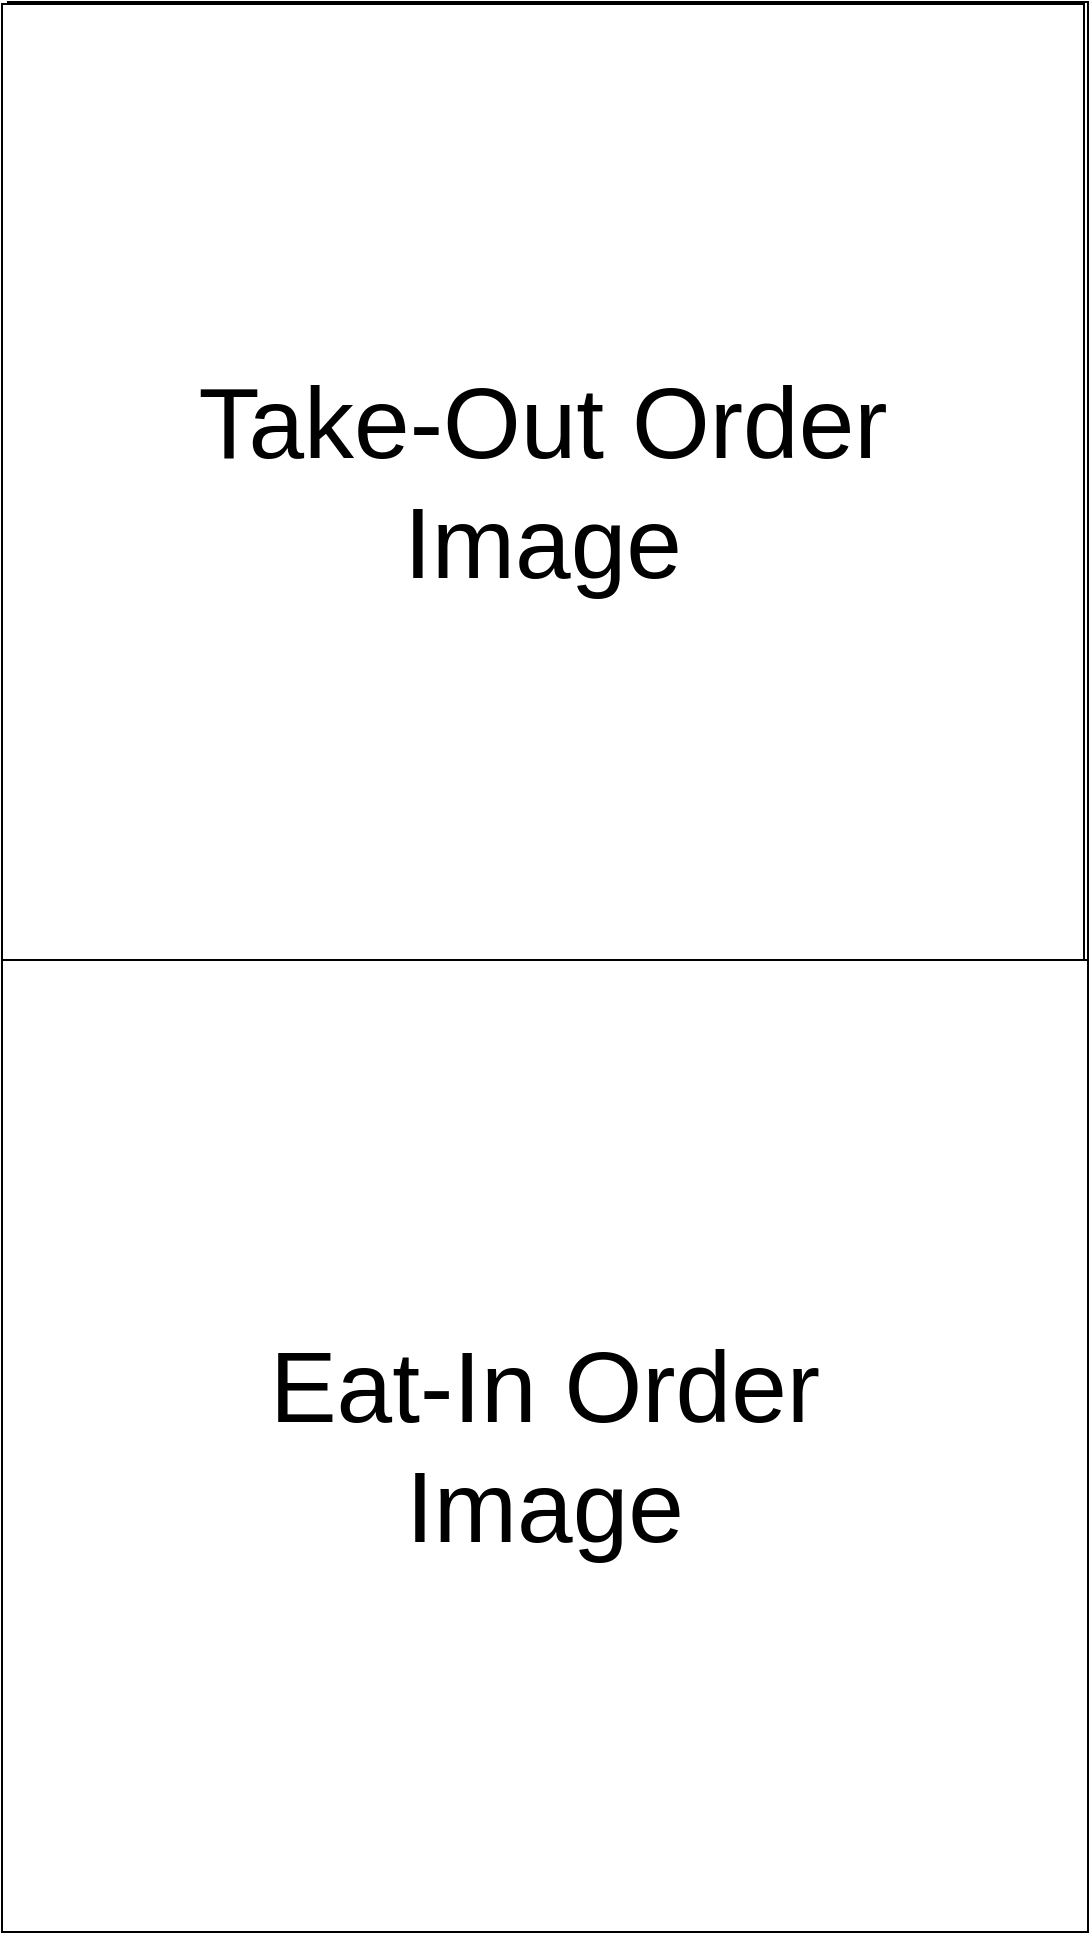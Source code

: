 <mxfile version="21.2.9" type="device">
  <diagram name="Page-1" id="wG474OFWXvd6E2WIAW7N">
    <mxGraphModel dx="2049" dy="999" grid="1" gridSize="10" guides="1" tooltips="1" connect="1" arrows="1" fold="1" page="1" pageScale="1" pageWidth="827" pageHeight="1169" math="0" shadow="0">
      <root>
        <mxCell id="0" />
        <mxCell id="1" parent="0" />
        <mxCell id="-ID0I0zZU8n9CK_9Ssc_-2" value="" style="whiteSpace=wrap;html=1;" parent="1" vertex="1">
          <mxGeometry x="143" y="105" width="540" height="960" as="geometry" />
        </mxCell>
        <mxCell id="LG56hh-U7er9lUFyQT3B-2" value="&lt;font style=&quot;font-size: 50px;&quot;&gt;Take-Out Order&lt;br&gt;Image&lt;br&gt;&lt;/font&gt;" style="rounded=0;whiteSpace=wrap;html=1;" parent="1" vertex="1">
          <mxGeometry x="140" y="106" width="541" height="478" as="geometry" />
        </mxCell>
        <mxCell id="ZJjMRW6sEvxAewBVxrIm-1" value="&lt;font style=&quot;font-size: 50px;&quot;&gt;Eat-In Order&lt;br&gt;Image&lt;br&gt;&lt;/font&gt;" style="rounded=0;whiteSpace=wrap;html=1;" vertex="1" parent="1">
          <mxGeometry x="140" y="584" width="543" height="486" as="geometry" />
        </mxCell>
      </root>
    </mxGraphModel>
  </diagram>
</mxfile>
